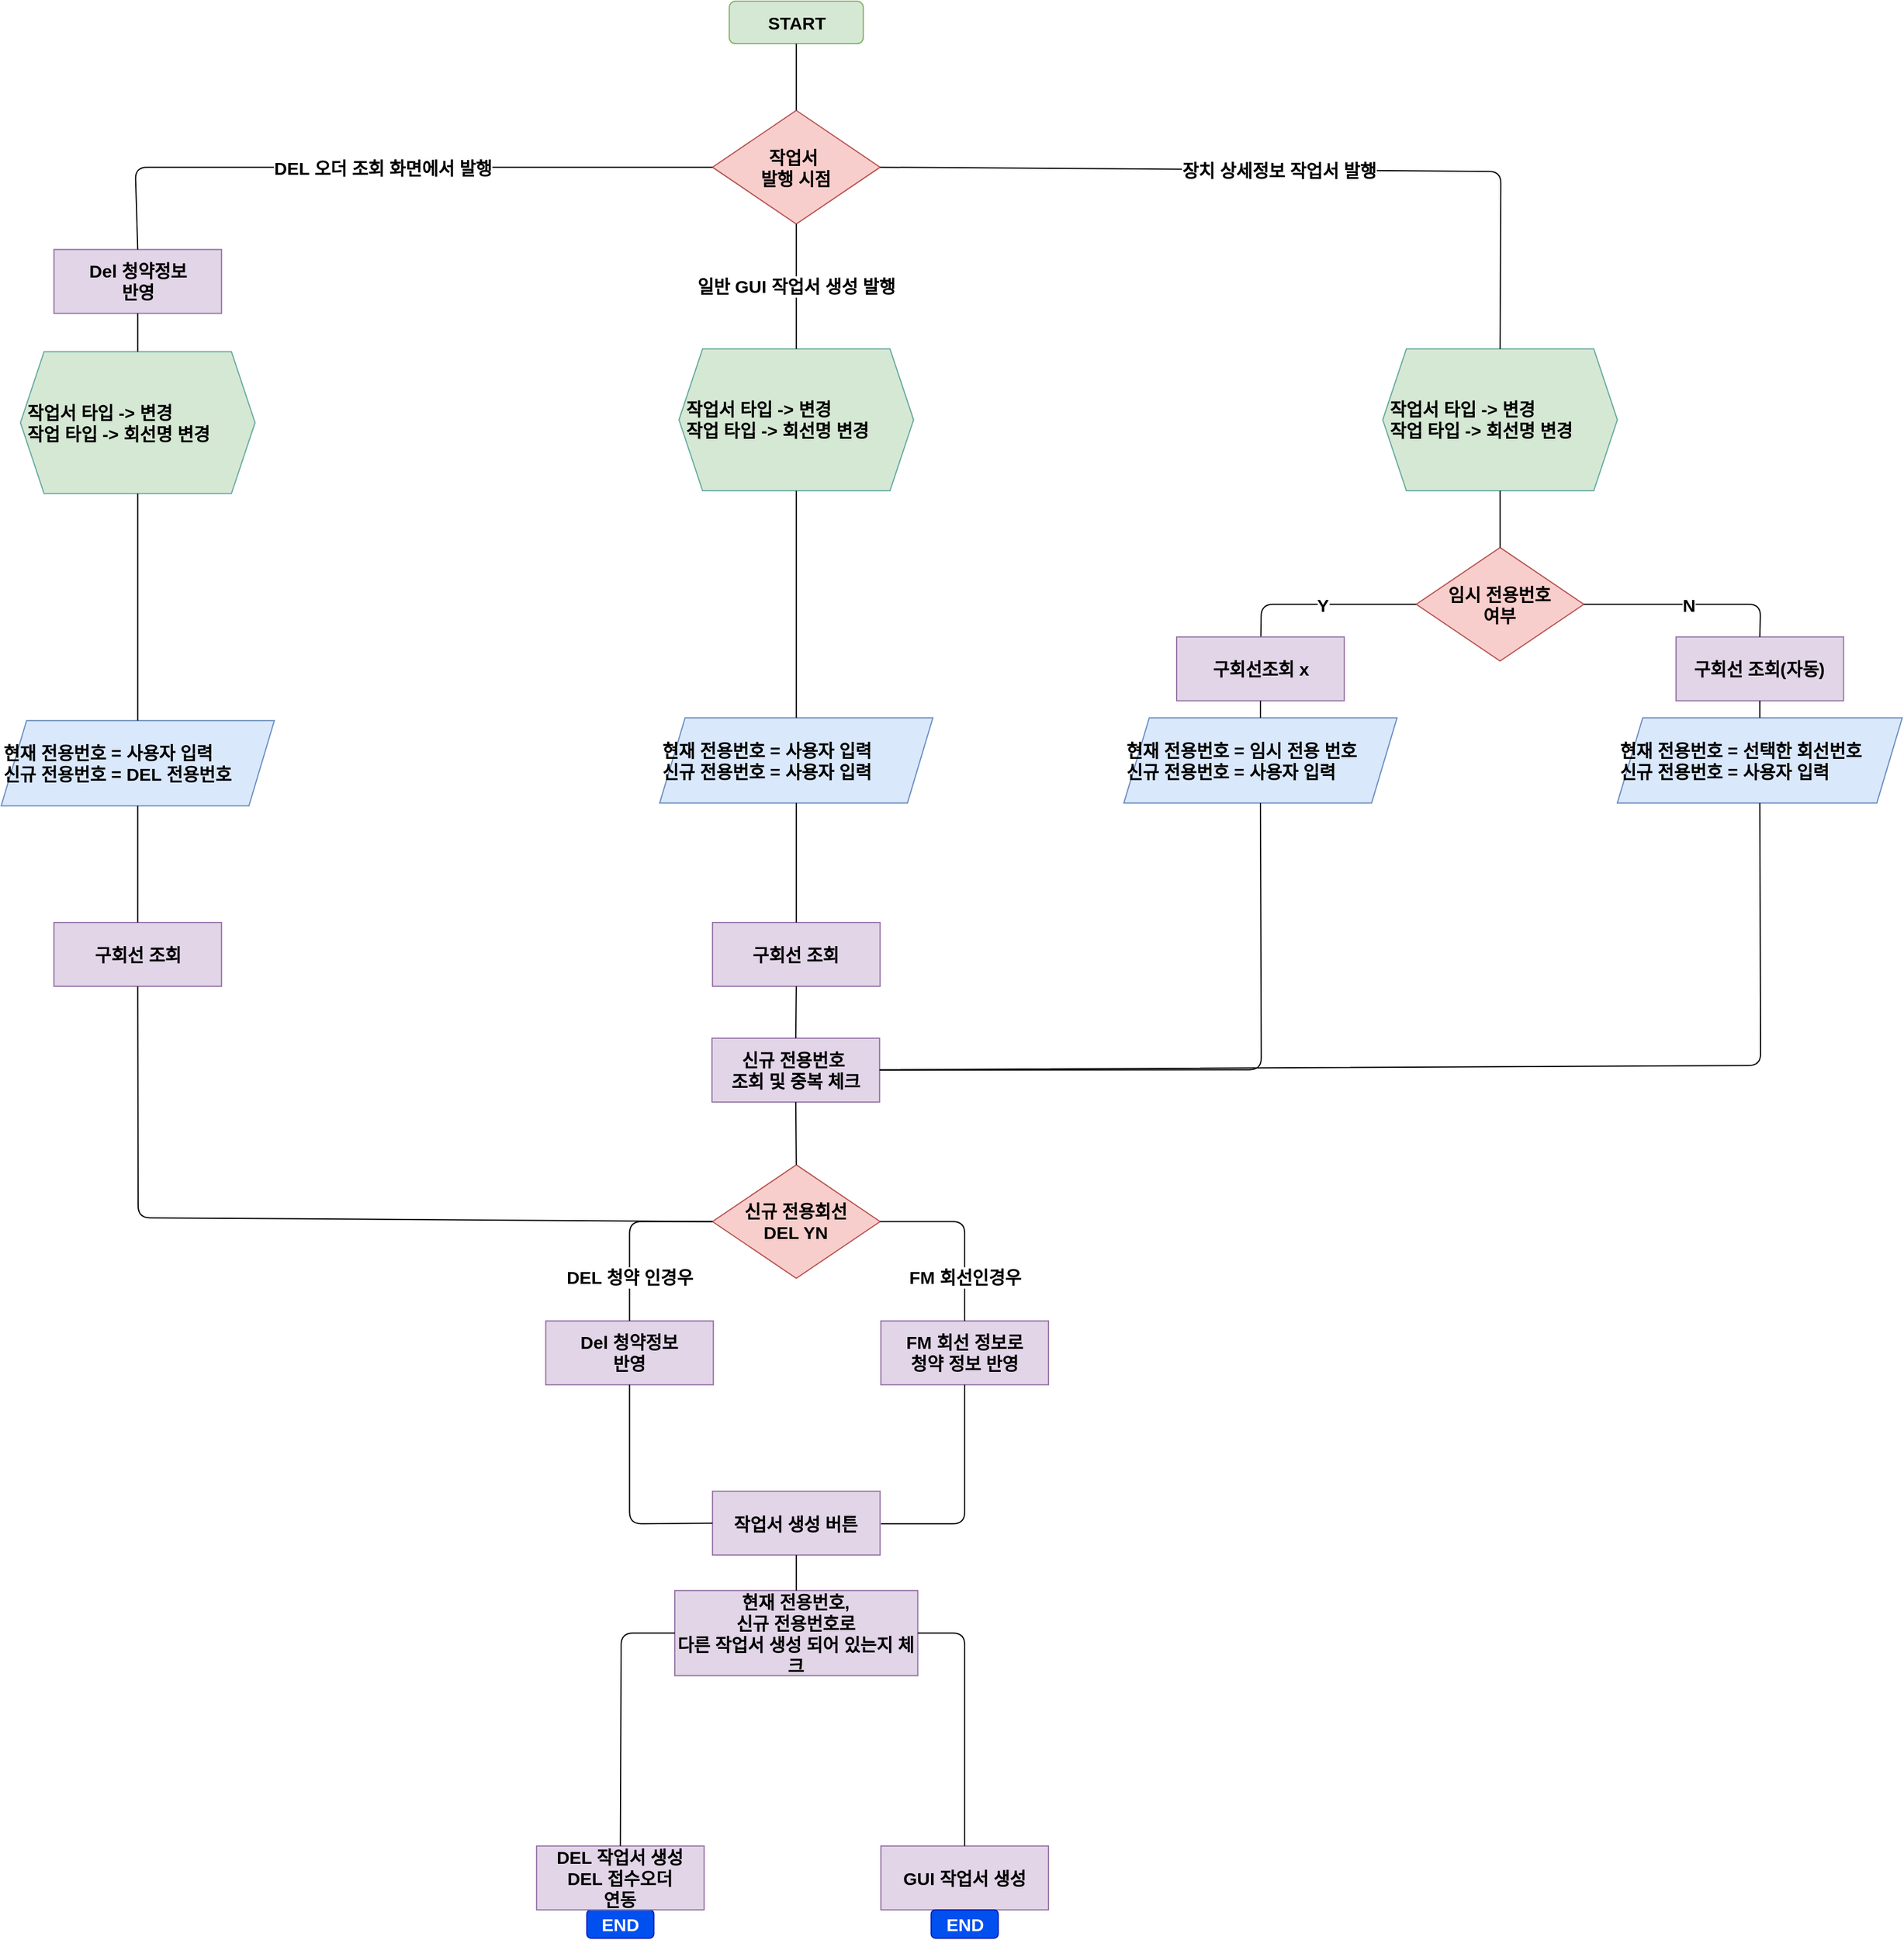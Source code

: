 <mxfile version="13.6.2" type="github">
  <diagram id="tzFQiV2jVkngU5KN0fAO" name="Page-1">
    <mxGraphModel dx="2031" dy="1089" grid="1" gridSize="10" guides="1" tooltips="1" connect="1" arrows="1" fold="1" page="1" pageScale="1" pageWidth="827" pageHeight="1169" math="0" shadow="0">
      <root>
        <mxCell id="0" />
        <mxCell id="1" parent="0" />
        <mxCell id="PrWiLfrMFr8zSoCpVq47-1" value="START" style="rounded=1;whiteSpace=wrap;html=1;fillColor=#d5e8d4;strokeColor=#82b366;fontStyle=1;fontSize=15;" parent="1" vertex="1">
          <mxGeometry x="616.611" width="113.53" height="36.044" as="geometry" />
        </mxCell>
        <mxCell id="PrWiLfrMFr8zSoCpVq47-27" value="작업서&amp;nbsp;&lt;br style=&quot;font-size: 15px;&quot;&gt;발행 시점" style="rhombus;whiteSpace=wrap;html=1;fillColor=#f8cecc;strokeColor=#b85450;fontStyle=1;fontSize=15;" parent="1" vertex="1">
          <mxGeometry x="602.42" y="92.513" width="141.913" height="96.117" as="geometry" />
        </mxCell>
        <mxCell id="PrWiLfrMFr8zSoCpVq47-28" value="&lt;span style=&quot;font-size: 15px;&quot;&gt;Del 청약정보&lt;br style=&quot;font-size: 15px;&quot;&gt;&lt;/span&gt;&lt;span style=&quot;font-size: 15px;&quot;&gt;반영&lt;br style=&quot;font-size: 15px;&quot;&gt;&lt;/span&gt;" style="rounded=0;whiteSpace=wrap;html=1;fillColor=#e1d5e7;strokeColor=#9673a6;fontStyle=1;fontSize=15;" parent="1" vertex="1">
          <mxGeometry x="44.703" y="210.256" width="141.913" height="54.066" as="geometry" />
        </mxCell>
        <mxCell id="PrWiLfrMFr8zSoCpVq47-29" value="&lt;div style=&quot;font-size: 15px;&quot;&gt;&lt;span style=&quot;font-size: 15px;&quot;&gt;현재 전용번호 = 사용자 입력&lt;/span&gt;&lt;/div&gt;&lt;font style=&quot;font-size: 15px;&quot;&gt;&lt;div style=&quot;font-size: 15px;&quot;&gt;&lt;span style=&quot;font-size: 15px;&quot;&gt;신규 전용번호 = DEL 전용번호&lt;/span&gt;&lt;/div&gt;&lt;/font&gt;" style="shape=parallelogram;perimeter=parallelogramPerimeter;whiteSpace=wrap;html=1;fixedSize=1;align=left;fillColor=#dae8fc;strokeColor=#6c8ebf;size=21.5;fontSize=15;fontStyle=1" parent="1" vertex="1">
          <mxGeometry y="609.143" width="231.318" height="72.088" as="geometry" />
        </mxCell>
        <mxCell id="PrWiLfrMFr8zSoCpVq47-30" value="&lt;span style=&quot;font-size: 15px;&quot;&gt;&lt;font style=&quot;font-size: 15px;&quot;&gt;&amp;nbsp;작업서 타입 -&amp;gt; 변경&lt;br style=&quot;font-size: 15px;&quot;&gt;&lt;/font&gt;&lt;/span&gt;&lt;div style=&quot;font-size: 15px;&quot;&gt;&lt;span style=&quot;font-size: 15px;&quot;&gt;&lt;font style=&quot;font-size: 15px;&quot;&gt;&amp;nbsp;작업 타입 -&amp;gt; 회선명 변경&lt;/font&gt;&lt;/span&gt;&lt;/div&gt;" style="shape=hexagon;perimeter=hexagonPerimeter2;whiteSpace=wrap;html=1;fixedSize=1;fontSize=15;fillColor=#D5E8D4;strokeColor=#67AB9F;align=left;fontStyle=1" parent="1" vertex="1">
          <mxGeometry x="16.32" y="296.762" width="198.678" height="120.147" as="geometry" />
        </mxCell>
        <mxCell id="PrWiLfrMFr8zSoCpVq47-31" value="&lt;span style=&quot;font-size: 15px;&quot;&gt;&lt;font style=&quot;font-size: 15px;&quot;&gt;&amp;nbsp;작업서 타입 -&amp;gt; 변경&lt;br style=&quot;font-size: 15px;&quot;&gt;&lt;/font&gt;&lt;/span&gt;&lt;div style=&quot;font-size: 15px;&quot;&gt;&lt;span style=&quot;font-size: 15px;&quot;&gt;&lt;font style=&quot;font-size: 15px;&quot;&gt;&amp;nbsp;작업 타입 -&amp;gt; 회선명 변경&lt;/font&gt;&lt;/span&gt;&lt;/div&gt;" style="shape=hexagon;perimeter=hexagonPerimeter2;whiteSpace=wrap;html=1;fixedSize=1;fontSize=15;fillColor=#D5E8D4;strokeColor=#67AB9F;align=left;fontStyle=1" parent="1" vertex="1">
          <mxGeometry x="1170.071" y="294.359" width="198.678" height="120.147" as="geometry" />
        </mxCell>
        <mxCell id="PrWiLfrMFr8zSoCpVq47-32" value="임시 전용번호&lt;br style=&quot;font-size: 15px;&quot;&gt;여부" style="rhombus;whiteSpace=wrap;html=1;fillColor=#f8cecc;strokeColor=#b85450;fontStyle=1;fontSize=15;" parent="1" vertex="1">
          <mxGeometry x="1198.453" y="462.564" width="141.913" height="96.117" as="geometry" />
        </mxCell>
        <mxCell id="PrWiLfrMFr8zSoCpVq47-33" value="&lt;div style=&quot;font-size: 15px;&quot;&gt;&lt;span style=&quot;font-size: 15px;&quot;&gt;현재 전용번호 = 임시 전용 번호&lt;/span&gt;&lt;/div&gt;&lt;font style=&quot;font-size: 15px;&quot;&gt;&lt;div style=&quot;font-size: 15px;&quot;&gt;&lt;span style=&quot;font-size: 15px;&quot;&gt;신규 전용번호 = 사용자 입력&lt;/span&gt;&lt;/div&gt;&lt;/font&gt;" style="shape=parallelogram;perimeter=parallelogramPerimeter;whiteSpace=wrap;html=1;fixedSize=1;align=left;fillColor=#dae8fc;strokeColor=#6c8ebf;size=21.5;fontSize=15;fontStyle=1" parent="1" vertex="1">
          <mxGeometry x="950.815" y="606.74" width="231.318" height="72.088" as="geometry" />
        </mxCell>
        <mxCell id="PrWiLfrMFr8zSoCpVq47-34" value="&lt;div style=&quot;font-size: 15px;&quot;&gt;&lt;span style=&quot;font-size: 15px;&quot;&gt;현재 전용번호 = 선택한 회선번호&lt;/span&gt;&lt;/div&gt;&lt;font style=&quot;font-size: 15px;&quot;&gt;&lt;div style=&quot;font-size: 15px;&quot;&gt;&lt;span style=&quot;font-size: 15px;&quot;&gt;신규 전용번호 = 사용자 입력&lt;/span&gt;&lt;/div&gt;&lt;/font&gt;" style="shape=parallelogram;perimeter=parallelogramPerimeter;whiteSpace=wrap;html=1;fixedSize=1;align=left;fillColor=#dae8fc;strokeColor=#6c8ebf;size=21.5;fontSize=15;fontStyle=1" parent="1" vertex="1">
          <mxGeometry x="1368.748" y="606.74" width="241.252" height="72.088" as="geometry" />
        </mxCell>
        <mxCell id="PrWiLfrMFr8zSoCpVq47-35" value="&lt;span style=&quot;font-size: 15px;&quot;&gt;&lt;font style=&quot;font-size: 15px;&quot;&gt;&amp;nbsp;작업서 타입 -&amp;gt; 변경&lt;br style=&quot;font-size: 15px;&quot;&gt;&lt;/font&gt;&lt;/span&gt;&lt;div style=&quot;font-size: 15px;&quot;&gt;&lt;span style=&quot;font-size: 15px;&quot;&gt;&lt;font style=&quot;font-size: 15px;&quot;&gt;&amp;nbsp;작업 타입 -&amp;gt; 회선명 변경&lt;/font&gt;&lt;/span&gt;&lt;/div&gt;" style="shape=hexagon;perimeter=hexagonPerimeter2;whiteSpace=wrap;html=1;fixedSize=1;fontSize=15;fillColor=#D5E8D4;strokeColor=#67AB9F;align=left;fontStyle=1" parent="1" vertex="1">
          <mxGeometry x="574.037" y="294.359" width="198.678" height="120.147" as="geometry" />
        </mxCell>
        <mxCell id="PrWiLfrMFr8zSoCpVq47-36" value="&lt;div style=&quot;font-size: 15px;&quot;&gt;&lt;span style=&quot;font-size: 15px;&quot;&gt;현재 전용번호 = 사용자 입력&lt;/span&gt;&lt;/div&gt;&lt;font style=&quot;font-size: 15px;&quot;&gt;&lt;div style=&quot;font-size: 15px;&quot;&gt;&lt;span style=&quot;font-size: 15px;&quot;&gt;신규 전용번호 = 사용자 입력&lt;/span&gt;&lt;/div&gt;&lt;/font&gt;" style="shape=parallelogram;perimeter=parallelogramPerimeter;whiteSpace=wrap;html=1;fixedSize=1;align=left;fillColor=#dae8fc;strokeColor=#6c8ebf;size=21.5;fontSize=15;fontStyle=1" parent="1" vertex="1">
          <mxGeometry x="557.717" y="606.74" width="231.318" height="72.088" as="geometry" />
        </mxCell>
        <mxCell id="PrWiLfrMFr8zSoCpVq47-40" value="END" style="rounded=1;whiteSpace=wrap;html=1;fillColor=#0050ef;strokeColor=#001DBC;fontColor=#ffffff;fontStyle=1;fontSize=15;" parent="1" vertex="1">
          <mxGeometry x="495.985" y="1615.971" width="56.765" height="24.029" as="geometry" />
        </mxCell>
        <mxCell id="PrWiLfrMFr8zSoCpVq47-41" value="DEL 오더 조회 화면에서 발행" style="endArrow=none;html=1;fontSize=15;entryX=0;entryY=0.5;entryDx=0;entryDy=0;exitX=0.5;exitY=0;exitDx=0;exitDy=0;fontStyle=1" parent="1" source="PrWiLfrMFr8zSoCpVq47-28" target="PrWiLfrMFr8zSoCpVq47-27" edge="1">
          <mxGeometry width="50" height="50" relative="1" as="geometry">
            <mxPoint x="28.383" y="588.718" as="sourcePoint" />
            <mxPoint x="99.339" y="528.645" as="targetPoint" />
            <Array as="points">
              <mxPoint x="113.53" y="140.571" />
            </Array>
          </mxGeometry>
        </mxCell>
        <mxCell id="PrWiLfrMFr8zSoCpVq47-42" value="일반 GUI 작업서 생성 발행" style="endArrow=none;html=1;fontSize=15;entryX=0.5;entryY=1;entryDx=0;entryDy=0;exitX=0.5;exitY=0;exitDx=0;exitDy=0;fontStyle=1" parent="1" source="PrWiLfrMFr8zSoCpVq47-35" target="PrWiLfrMFr8zSoCpVq47-27" edge="1">
          <mxGeometry width="50" height="50" relative="1" as="geometry">
            <mxPoint x="28.383" y="588.718" as="sourcePoint" />
            <mxPoint x="99.339" y="528.645" as="targetPoint" />
          </mxGeometry>
        </mxCell>
        <mxCell id="PrWiLfrMFr8zSoCpVq47-43" value="장치 상세정보 작업서 발행" style="endArrow=none;html=1;fontSize=15;entryX=1;entryY=0.5;entryDx=0;entryDy=0;exitX=0.5;exitY=0;exitDx=0;exitDy=0;fontStyle=1" parent="1" source="PrWiLfrMFr8zSoCpVq47-31" target="PrWiLfrMFr8zSoCpVq47-27" edge="1">
          <mxGeometry width="50" height="50" relative="1" as="geometry">
            <mxPoint x="1280.053" y="288.352" as="sourcePoint" />
            <mxPoint x="99.339" y="528.645" as="targetPoint" />
            <Array as="points">
              <mxPoint x="1270.119" y="144.176" />
            </Array>
          </mxGeometry>
        </mxCell>
        <mxCell id="PrWiLfrMFr8zSoCpVq47-44" value="" style="endArrow=none;html=1;fontSize=15;entryX=0.5;entryY=1;entryDx=0;entryDy=0;fontStyle=1" parent="1" source="PrWiLfrMFr8zSoCpVq47-32" target="PrWiLfrMFr8zSoCpVq47-31" edge="1">
          <mxGeometry width="50" height="50" relative="1" as="geometry">
            <mxPoint x="624.416" y="586.315" as="sourcePoint" />
            <mxPoint x="695.372" y="526.242" as="targetPoint" />
          </mxGeometry>
        </mxCell>
        <mxCell id="PrWiLfrMFr8zSoCpVq47-45" value="Y" style="endArrow=none;html=1;fontSize=15;entryX=0;entryY=0.5;entryDx=0;entryDy=0;fontStyle=1" parent="1" source="PrWiLfrMFr8zSoCpVq47-66" target="PrWiLfrMFr8zSoCpVq47-32" edge="1">
          <mxGeometry width="50" height="50" relative="1" as="geometry">
            <mxPoint x="1035.963" y="468.571" as="sourcePoint" />
            <mxPoint x="695.372" y="526.242" as="targetPoint" />
            <Array as="points">
              <mxPoint x="1067.184" y="510.623" />
            </Array>
          </mxGeometry>
        </mxCell>
        <mxCell id="PrWiLfrMFr8zSoCpVq47-50" value="" style="endArrow=none;html=1;fontSize=15;entryX=0.5;entryY=1;entryDx=0;entryDy=0;exitX=0.5;exitY=0;exitDx=0;exitDy=0;fontStyle=1" parent="1" source="PrWiLfrMFr8zSoCpVq47-30" target="PrWiLfrMFr8zSoCpVq47-28" edge="1">
          <mxGeometry width="50" height="50" relative="1" as="geometry">
            <mxPoint x="28.383" y="588.718" as="sourcePoint" />
            <mxPoint x="99.339" y="528.645" as="targetPoint" />
          </mxGeometry>
        </mxCell>
        <mxCell id="PrWiLfrMFr8zSoCpVq47-51" value="" style="endArrow=none;html=1;fontSize=15;entryX=0.5;entryY=1;entryDx=0;entryDy=0;fontStyle=1" parent="1" source="PrWiLfrMFr8zSoCpVq47-29" target="PrWiLfrMFr8zSoCpVq47-30" edge="1">
          <mxGeometry width="50" height="50" relative="1" as="geometry">
            <mxPoint x="28.383" y="588.718" as="sourcePoint" />
            <mxPoint x="99.339" y="528.645" as="targetPoint" />
          </mxGeometry>
        </mxCell>
        <mxCell id="PrWiLfrMFr8zSoCpVq47-52" value="" style="endArrow=none;html=1;fontSize=15;entryX=0.5;entryY=1;entryDx=0;entryDy=0;exitX=0.5;exitY=0;exitDx=0;exitDy=0;fontStyle=1" parent="1" source="PrWiLfrMFr8zSoCpVq47-36" target="PrWiLfrMFr8zSoCpVq47-35" edge="1">
          <mxGeometry width="50" height="50" relative="1" as="geometry">
            <mxPoint x="-577.585" y="586.315" as="sourcePoint" />
            <mxPoint x="-506.628" y="526.242" as="targetPoint" />
          </mxGeometry>
        </mxCell>
        <mxCell id="PrWiLfrMFr8zSoCpVq47-61" value="구회선 조회" style="rounded=0;whiteSpace=wrap;html=1;fillColor=#e1d5e7;strokeColor=#9673a6;fontStyle=1;fontSize=15;" parent="1" vertex="1">
          <mxGeometry x="44.698" y="780.004" width="141.913" height="54.066" as="geometry" />
        </mxCell>
        <mxCell id="PrWiLfrMFr8zSoCpVq47-62" value="구회선 조회(자동)" style="rounded=0;whiteSpace=wrap;html=1;fillColor=#e1d5e7;strokeColor=#9673a6;fontStyle=1;fontSize=15;" parent="1" vertex="1">
          <mxGeometry x="1418.418" y="538.256" width="141.913" height="54.066" as="geometry" />
        </mxCell>
        <mxCell id="PrWiLfrMFr8zSoCpVq47-63" value="N" style="endArrow=none;html=1;fontSize=15;entryX=1;entryY=0.5;entryDx=0;entryDy=0;exitX=0.5;exitY=0;exitDx=0;exitDy=0;fontStyle=1" parent="1" source="PrWiLfrMFr8zSoCpVq47-62" target="PrWiLfrMFr8zSoCpVq47-32" edge="1">
          <mxGeometry width="50" height="50" relative="1" as="geometry">
            <mxPoint x="624.416" y="586.315" as="sourcePoint" />
            <mxPoint x="695.372" y="526.242" as="targetPoint" />
            <Array as="points">
              <mxPoint x="1490.084" y="510.623" />
            </Array>
          </mxGeometry>
        </mxCell>
        <mxCell id="PrWiLfrMFr8zSoCpVq47-64" value="" style="endArrow=none;html=1;fontSize=15;entryX=0.5;entryY=1;entryDx=0;entryDy=0;exitX=0.5;exitY=0;exitDx=0;exitDy=0;fontStyle=1" parent="1" source="PrWiLfrMFr8zSoCpVq47-34" target="PrWiLfrMFr8zSoCpVq47-62" edge="1">
          <mxGeometry width="50" height="50" relative="1" as="geometry">
            <mxPoint x="1035.963" y="610.344" as="sourcePoint" />
            <mxPoint x="1106.919" y="550.271" as="targetPoint" />
          </mxGeometry>
        </mxCell>
        <mxCell id="PrWiLfrMFr8zSoCpVq47-66" value="구회선조회 x" style="rounded=0;whiteSpace=wrap;html=1;fillColor=#e1d5e7;strokeColor=#9673a6;fontStyle=1;fontSize=15;" parent="1" vertex="1">
          <mxGeometry x="995.518" y="538.256" width="141.913" height="54.066" as="geometry" />
        </mxCell>
        <mxCell id="PrWiLfrMFr8zSoCpVq47-67" value="" style="endArrow=none;html=1;fontSize=15;entryX=0.5;entryY=1;entryDx=0;entryDy=0;exitX=0.5;exitY=0;exitDx=0;exitDy=0;fontStyle=1" parent="1" source="PrWiLfrMFr8zSoCpVq47-33" target="PrWiLfrMFr8zSoCpVq47-66" edge="1">
          <mxGeometry width="50" height="50" relative="1" as="geometry">
            <mxPoint x="979.198" y="672.821" as="sourcePoint" />
            <mxPoint x="1050.154" y="612.747" as="targetPoint" />
          </mxGeometry>
        </mxCell>
        <mxCell id="PrWiLfrMFr8zSoCpVq47-71" value="신규 전용번호&amp;nbsp;&lt;br style=&quot;font-size: 15px;&quot;&gt;조회 및 중복 체크" style="rounded=0;whiteSpace=wrap;html=1;fillColor=#e1d5e7;strokeColor=#9673a6;fontStyle=1;fontSize=15;" parent="1" vertex="1">
          <mxGeometry x="601.999" y="878.0" width="141.913" height="54.066" as="geometry" />
        </mxCell>
        <mxCell id="PrWiLfrMFr8zSoCpVq47-73" value="" style="endArrow=none;html=1;fontSize=15;entryX=0.5;entryY=1;entryDx=0;entryDy=0;exitX=1;exitY=0.5;exitDx=0;exitDy=0;fontStyle=1" parent="1" source="PrWiLfrMFr8zSoCpVq47-71" target="PrWiLfrMFr8zSoCpVq47-33" edge="1">
          <mxGeometry width="50" height="50" relative="1" as="geometry">
            <mxPoint x="652.799" y="768.938" as="sourcePoint" />
            <mxPoint x="723.755" y="708.864" as="targetPoint" />
            <Array as="points">
              <mxPoint x="1067.184" y="904.703" />
            </Array>
          </mxGeometry>
        </mxCell>
        <mxCell id="PrWiLfrMFr8zSoCpVq47-74" value="" style="endArrow=none;html=1;fontSize=15;entryX=0.5;entryY=1;entryDx=0;entryDy=0;fontStyle=1" parent="1" source="PrWiLfrMFr8zSoCpVq47-71" target="PrWiLfrMFr8zSoCpVq47-34" edge="1">
          <mxGeometry width="50" height="50" relative="1" as="geometry">
            <mxPoint x="1064.346" y="901.099" as="sourcePoint" />
            <mxPoint x="723.755" y="708.864" as="targetPoint" />
            <Array as="points">
              <mxPoint x="1490.084" y="901.099" />
            </Array>
          </mxGeometry>
        </mxCell>
        <mxCell id="PrWiLfrMFr8zSoCpVq47-75" value="신규 전용회선&lt;br&gt;DEL YN" style="rhombus;whiteSpace=wrap;html=1;fillColor=#f8cecc;strokeColor=#b85450;fontStyle=1;fontSize=15;" parent="1" vertex="1">
          <mxGeometry x="602.42" y="985.201" width="141.913" height="96.117" as="geometry" />
        </mxCell>
        <mxCell id="PrWiLfrMFr8zSoCpVq47-76" value="" style="endArrow=none;html=1;fontSize=15;entryX=0.5;entryY=1;entryDx=0;entryDy=0;exitX=0.5;exitY=0;exitDx=0;exitDy=0;fontStyle=1" parent="1" source="PrWiLfrMFr8zSoCpVq47-75" target="PrWiLfrMFr8zSoCpVq47-71" edge="1">
          <mxGeometry width="50" height="50" relative="1" as="geometry">
            <mxPoint x="652.799" y="913.114" as="sourcePoint" />
            <mxPoint x="723.755" y="853.04" as="targetPoint" />
          </mxGeometry>
        </mxCell>
        <mxCell id="PrWiLfrMFr8zSoCpVq47-77" value="&lt;span style=&quot;font-size: 15px;&quot;&gt;Del 청약정보&lt;br style=&quot;font-size: 15px;&quot;&gt;&lt;/span&gt;&lt;span style=&quot;font-size: 15px;&quot;&gt;반영&lt;br style=&quot;font-size: 15px;&quot;&gt;&lt;/span&gt;" style="rounded=0;whiteSpace=wrap;html=1;fillColor=#e1d5e7;strokeColor=#9673a6;fontStyle=1;fontSize=15;" parent="1" vertex="1">
          <mxGeometry x="461.216" y="1117.363" width="141.913" height="54.066" as="geometry" />
        </mxCell>
        <mxCell id="PrWiLfrMFr8zSoCpVq47-78" value="&lt;span style=&quot;font-size: 15px;&quot;&gt;FM 회선 정보로&lt;br style=&quot;font-size: 15px;&quot;&gt;청약 정보 반영&lt;br style=&quot;font-size: 15px;&quot;&gt;&lt;/span&gt;" style="rounded=0;whiteSpace=wrap;html=1;fillColor=#e1d5e7;strokeColor=#9673a6;fontStyle=1;fontSize=15;" parent="1" vertex="1">
          <mxGeometry x="745.042" y="1117.363" width="141.913" height="54.066" as="geometry" />
        </mxCell>
        <mxCell id="PrWiLfrMFr8zSoCpVq47-79" value="DEL 청약 인경우" style="endArrow=none;html=1;fontSize=15;entryX=0;entryY=0.5;entryDx=0;entryDy=0;exitX=0.5;exitY=0;exitDx=0;exitDy=0;fontStyle=1" parent="1" source="PrWiLfrMFr8zSoCpVq47-77" target="PrWiLfrMFr8zSoCpVq47-75" edge="1">
          <mxGeometry x="-0.516" width="50" height="50" relative="1" as="geometry">
            <mxPoint x="652.799" y="816.996" as="sourcePoint" />
            <mxPoint x="723.755" y="756.923" as="targetPoint" />
            <Array as="points">
              <mxPoint x="532.173" y="1033.26" />
            </Array>
            <mxPoint as="offset" />
          </mxGeometry>
        </mxCell>
        <mxCell id="PrWiLfrMFr8zSoCpVq47-80" value="FM 회선인경우" style="endArrow=none;html=1;fontSize=15;entryX=1;entryY=0.5;entryDx=0;entryDy=0;exitX=0.5;exitY=0;exitDx=0;exitDy=0;fontStyle=1" parent="1" source="PrWiLfrMFr8zSoCpVq47-78" target="PrWiLfrMFr8zSoCpVq47-75" edge="1">
          <mxGeometry x="-0.52" width="50" height="50" relative="1" as="geometry">
            <mxPoint x="652.799" y="816.996" as="sourcePoint" />
            <mxPoint x="723.755" y="756.923" as="targetPoint" />
            <Array as="points">
              <mxPoint x="815.998" y="1033.26" />
            </Array>
            <mxPoint as="offset" />
          </mxGeometry>
        </mxCell>
        <mxCell id="PrWiLfrMFr8zSoCpVq47-81" value="&lt;span style=&quot;font-size: 15px;&quot;&gt;작업서 생성 버튼&lt;br style=&quot;font-size: 15px;&quot;&gt;&lt;/span&gt;" style="rounded=0;whiteSpace=wrap;html=1;fillColor=#e1d5e7;strokeColor=#9673a6;fontStyle=1;fontSize=15;" parent="1" vertex="1">
          <mxGeometry x="602.42" y="1261.538" width="141.913" height="54.066" as="geometry" />
        </mxCell>
        <mxCell id="PrWiLfrMFr8zSoCpVq47-82" value="" style="endArrow=none;html=1;fontSize=15;entryX=0.5;entryY=1;entryDx=0;entryDy=0;exitX=0;exitY=0.5;exitDx=0;exitDy=0;fontStyle=1" parent="1" source="PrWiLfrMFr8zSoCpVq47-81" target="PrWiLfrMFr8zSoCpVq47-77" edge="1">
          <mxGeometry width="50" height="50" relative="1" as="geometry">
            <mxPoint x="652.799" y="1381.685" as="sourcePoint" />
            <mxPoint x="723.755" y="1321.612" as="targetPoint" />
            <Array as="points">
              <mxPoint x="532.173" y="1289.172" />
            </Array>
          </mxGeometry>
        </mxCell>
        <mxCell id="PrWiLfrMFr8zSoCpVq47-83" value="" style="endArrow=none;html=1;fontSize=15;entryX=0.5;entryY=1;entryDx=0;entryDy=0;fontStyle=1" parent="1" target="PrWiLfrMFr8zSoCpVq47-78" edge="1">
          <mxGeometry width="50" height="50" relative="1" as="geometry">
            <mxPoint x="745.042" y="1289.172" as="sourcePoint" />
            <mxPoint x="723.755" y="1321.612" as="targetPoint" />
            <Array as="points">
              <mxPoint x="815.998" y="1289.172" />
            </Array>
          </mxGeometry>
        </mxCell>
        <mxCell id="PrWiLfrMFr8zSoCpVq47-84" value="&lt;span style=&quot;font-size: 15px;&quot;&gt;DEL 작업서 생성&lt;br style=&quot;font-size: 15px;&quot;&gt;DEL 접수오더 &lt;br style=&quot;font-size: 15px;&quot;&gt;연동&lt;br style=&quot;font-size: 15px;&quot;&gt;&lt;/span&gt;" style="rounded=0;whiteSpace=wrap;html=1;fillColor=#e1d5e7;strokeColor=#9673a6;fontStyle=1;fontSize=15;" parent="1" vertex="1">
          <mxGeometry x="453.411" y="1561.905" width="141.913" height="54.066" as="geometry" />
        </mxCell>
        <mxCell id="PrWiLfrMFr8zSoCpVq47-85" value="&lt;span style=&quot;font-size: 15px;&quot;&gt;GUI 작업서 생성&lt;br style=&quot;font-size: 15px;&quot;&gt;&lt;/span&gt;" style="rounded=0;whiteSpace=wrap;html=1;fillColor=#e1d5e7;strokeColor=#9673a6;fontStyle=1;fontSize=15;" parent="1" vertex="1">
          <mxGeometry x="745.042" y="1561.905" width="141.913" height="54.066" as="geometry" />
        </mxCell>
        <mxCell id="PrWiLfrMFr8zSoCpVq47-89" value="&lt;span style=&quot;font-size: 15px;&quot;&gt;현재 전용번호,&lt;br style=&quot;font-size: 15px;&quot;&gt;신규 전용번호로&lt;br style=&quot;font-size: 15px;&quot;&gt;다른 작업서 생성 되어 있는지 체크&lt;br style=&quot;font-size: 15px;&quot;&gt;&lt;/span&gt;" style="rounded=0;whiteSpace=wrap;html=1;fillColor=#e1d5e7;strokeColor=#9673a6;fontStyle=1;fontSize=15;" parent="1" vertex="1">
          <mxGeometry x="570.489" y="1345.641" width="205.773" height="72.088" as="geometry" />
        </mxCell>
        <mxCell id="PrWiLfrMFr8zSoCpVq47-90" value="" style="endArrow=none;html=1;fontSize=15;entryX=0.5;entryY=1;entryDx=0;entryDy=0;exitX=0.5;exitY=0;exitDx=0;exitDy=0;" parent="1" source="PrWiLfrMFr8zSoCpVq47-89" target="PrWiLfrMFr8zSoCpVq47-81" edge="1">
          <mxGeometry width="50" height="50" relative="1" as="geometry">
            <mxPoint x="652.799" y="1225.495" as="sourcePoint" />
            <mxPoint x="723.755" y="1165.421" as="targetPoint" />
          </mxGeometry>
        </mxCell>
        <mxCell id="PrWiLfrMFr8zSoCpVq47-95" value="" style="endArrow=none;html=1;fontSize=15;entryX=0;entryY=0.5;entryDx=0;entryDy=0;exitX=0.5;exitY=0;exitDx=0;exitDy=0;" parent="1" source="PrWiLfrMFr8zSoCpVq47-84" target="PrWiLfrMFr8zSoCpVq47-89" edge="1">
          <mxGeometry width="50" height="50" relative="1" as="geometry">
            <mxPoint x="525.077" y="1549.89" as="sourcePoint" />
            <mxPoint x="723.755" y="1297.582" as="targetPoint" />
            <Array as="points">
              <mxPoint x="525.077" y="1381.685" />
            </Array>
          </mxGeometry>
        </mxCell>
        <mxCell id="PrWiLfrMFr8zSoCpVq47-96" value="" style="endArrow=none;html=1;fontSize=15;entryX=1;entryY=0.5;entryDx=0;entryDy=0;exitX=0.5;exitY=0;exitDx=0;exitDy=0;" parent="1" source="PrWiLfrMFr8zSoCpVq47-85" target="PrWiLfrMFr8zSoCpVq47-89" edge="1">
          <mxGeometry width="50" height="50" relative="1" as="geometry">
            <mxPoint x="652.799" y="1357.656" as="sourcePoint" />
            <mxPoint x="723.755" y="1297.582" as="targetPoint" />
            <Array as="points">
              <mxPoint x="815.998" y="1381.685" />
            </Array>
          </mxGeometry>
        </mxCell>
        <mxCell id="PrWiLfrMFr8zSoCpVq47-97" value="END" style="rounded=1;whiteSpace=wrap;html=1;fillColor=#0050ef;strokeColor=#001DBC;fontColor=#ffffff;fontStyle=1;fontSize=15;" parent="1" vertex="1">
          <mxGeometry x="787.616" y="1615.971" width="56.765" height="24.029" as="geometry" />
        </mxCell>
        <mxCell id="PrWiLfrMFr8zSoCpVq47-100" value="" style="endArrow=none;html=1;fontSize=15;entryX=0.5;entryY=1;entryDx=0;entryDy=0;" parent="1" source="PrWiLfrMFr8zSoCpVq47-27" target="PrWiLfrMFr8zSoCpVq47-1" edge="1">
          <mxGeometry width="50" height="50" relative="1" as="geometry">
            <mxPoint x="709.564" y="276.337" as="sourcePoint" />
            <mxPoint x="780.52" y="216.264" as="targetPoint" />
          </mxGeometry>
        </mxCell>
        <mxCell id="RhZQE34RdzBDVZB30qTf-1" value="구회선 조회" style="rounded=0;whiteSpace=wrap;html=1;fillColor=#e1d5e7;strokeColor=#9673a6;fontStyle=1;fontSize=15;" vertex="1" parent="1">
          <mxGeometry x="602.418" y="780.004" width="141.913" height="54.066" as="geometry" />
        </mxCell>
        <mxCell id="RhZQE34RdzBDVZB30qTf-2" value="" style="endArrow=none;html=1;fontSize=15;entryX=0.5;entryY=1;entryDx=0;entryDy=0;fontStyle=1;exitX=0.5;exitY=0;exitDx=0;exitDy=0;" edge="1" parent="1" source="PrWiLfrMFr8zSoCpVq47-61" target="PrWiLfrMFr8zSoCpVq47-29">
          <mxGeometry width="50" height="50" relative="1" as="geometry">
            <mxPoint x="125.659" y="619.143" as="sourcePoint" />
            <mxPoint x="125.659" y="426.908" as="targetPoint" />
          </mxGeometry>
        </mxCell>
        <mxCell id="RhZQE34RdzBDVZB30qTf-4" value="" style="endArrow=none;html=1;fontSize=15;entryX=0.5;entryY=1;entryDx=0;entryDy=0;fontStyle=1;exitX=0.5;exitY=0;exitDx=0;exitDy=0;" edge="1" parent="1" source="RhZQE34RdzBDVZB30qTf-1" target="PrWiLfrMFr8zSoCpVq47-36">
          <mxGeometry width="50" height="50" relative="1" as="geometry">
            <mxPoint x="429.999" y="972.243" as="sourcePoint" />
            <mxPoint x="429.999" y="780.008" as="targetPoint" />
          </mxGeometry>
        </mxCell>
        <mxCell id="RhZQE34RdzBDVZB30qTf-5" value="" style="endArrow=none;html=1;fontSize=15;entryX=0.5;entryY=1;entryDx=0;entryDy=0;fontStyle=1;exitX=0.5;exitY=0;exitDx=0;exitDy=0;" edge="1" parent="1" source="PrWiLfrMFr8zSoCpVq47-71" target="RhZQE34RdzBDVZB30qTf-1">
          <mxGeometry width="50" height="50" relative="1" as="geometry">
            <mxPoint x="420.004" y="954.694" as="sourcePoint" />
            <mxPoint x="420.006" y="853.518" as="targetPoint" />
          </mxGeometry>
        </mxCell>
        <mxCell id="RhZQE34RdzBDVZB30qTf-6" value="" style="endArrow=none;html=1;fontSize=15;entryX=0.5;entryY=1;entryDx=0;entryDy=0;fontStyle=1;exitX=0;exitY=0.5;exitDx=0;exitDy=0;" edge="1" parent="1" source="PrWiLfrMFr8zSoCpVq47-75" target="PrWiLfrMFr8zSoCpVq47-61">
          <mxGeometry width="50" height="50" relative="1" as="geometry">
            <mxPoint x="129.999" y="1124.303" as="sourcePoint" />
            <mxPoint x="129.999" y="932.068" as="targetPoint" />
            <Array as="points">
              <mxPoint x="116" y="1030" />
            </Array>
          </mxGeometry>
        </mxCell>
      </root>
    </mxGraphModel>
  </diagram>
</mxfile>
